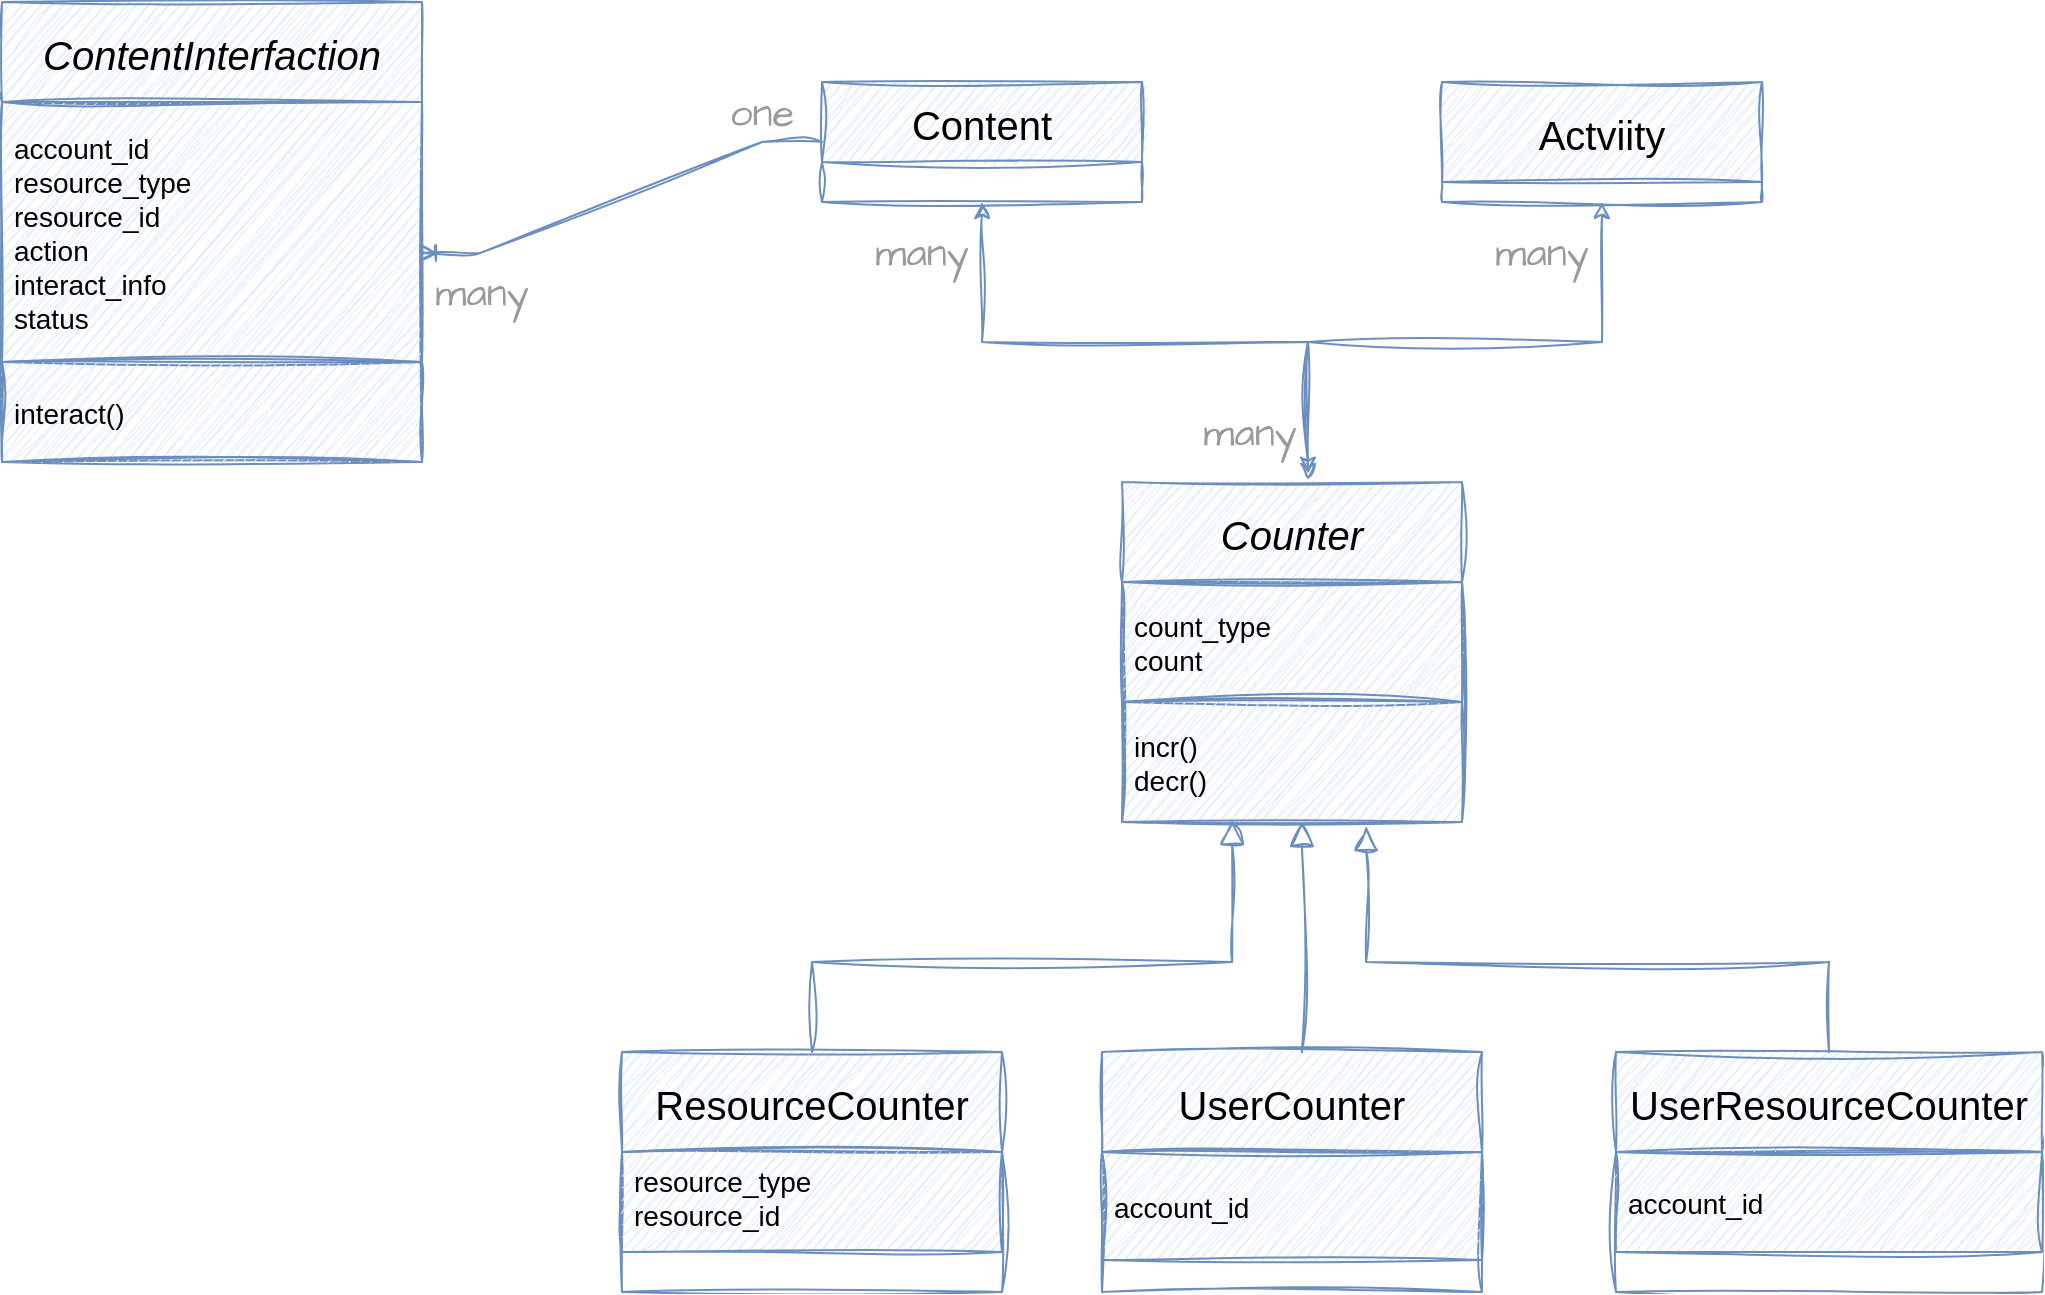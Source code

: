 <mxfile version="21.1.1" type="github">
  <diagram id="C5RBs43oDa-KdzZeNtuy" name="Page-1">
    <mxGraphModel dx="1530" dy="938" grid="1" gridSize="10" guides="1" tooltips="1" connect="1" arrows="1" fold="1" page="1" pageScale="1" pageWidth="827" pageHeight="1169" math="0" shadow="0">
      <root>
        <mxCell id="WIyWlLk6GJQsqaUBKTNV-0" />
        <mxCell id="WIyWlLk6GJQsqaUBKTNV-1" parent="WIyWlLk6GJQsqaUBKTNV-0" />
        <mxCell id="zkfFHV4jXpPFQw0GAbJ--0" value="Counter" style="swimlane;fontStyle=2;align=center;verticalAlign=middle;childLayout=stackLayout;horizontal=1;startSize=50;horizontalStack=0;resizeParent=1;resizeLast=0;collapsible=1;marginBottom=0;rounded=0;shadow=0;strokeWidth=1;fillColor=#dae8fc;strokeColor=#6c8ebf;sketch=1;curveFitting=1;jiggle=2;fontSize=20;" parent="WIyWlLk6GJQsqaUBKTNV-1" vertex="1">
          <mxGeometry x="630" y="310" width="170" height="170" as="geometry">
            <mxRectangle x="230" y="140" width="160" height="26" as="alternateBounds" />
          </mxGeometry>
        </mxCell>
        <mxCell id="zkfFHV4jXpPFQw0GAbJ--1" value="count_type&#xa;count" style="text;align=left;verticalAlign=middle;spacingLeft=4;spacingRight=4;overflow=hidden;rotatable=0;points=[[0,0.5],[1,0.5]];portConstraint=eastwest;sketch=1;curveFitting=1;jiggle=2;fontSize=14;fillColor=#dae8fc;strokeColor=#6c8ebf;" parent="zkfFHV4jXpPFQw0GAbJ--0" vertex="1">
          <mxGeometry y="50" width="170" height="60" as="geometry" />
        </mxCell>
        <mxCell id="SNMV0da7-mxv0Kt5lc5y-22" value="incr()&#xa;decr()" style="text;align=left;verticalAlign=middle;spacingLeft=4;spacingRight=4;overflow=hidden;rotatable=0;points=[[0,0.5],[1,0.5]];portConstraint=eastwest;fillColor=#dae8fc;strokeColor=#6c8ebf;sketch=1;curveFitting=1;jiggle=2;fontSize=14;" parent="zkfFHV4jXpPFQw0GAbJ--0" vertex="1">
          <mxGeometry y="110" width="170" height="60" as="geometry" />
        </mxCell>
        <mxCell id="zkfFHV4jXpPFQw0GAbJ--6" value="ResourceCounter" style="swimlane;fontStyle=0;align=center;verticalAlign=middle;childLayout=stackLayout;horizontal=1;startSize=50;horizontalStack=0;resizeParent=1;resizeLast=0;collapsible=1;marginBottom=0;rounded=0;shadow=0;strokeWidth=1;fillColor=#dae8fc;strokeColor=#6c8ebf;sketch=1;curveFitting=1;jiggle=2;fontSize=20;" parent="WIyWlLk6GJQsqaUBKTNV-1" vertex="1">
          <mxGeometry x="380" y="595" width="190" height="120" as="geometry">
            <mxRectangle x="130" y="380" width="160" height="26" as="alternateBounds" />
          </mxGeometry>
        </mxCell>
        <mxCell id="zkfFHV4jXpPFQw0GAbJ--7" value="resource_type&#xa;resource_id" style="text;align=left;verticalAlign=top;spacingLeft=4;spacingRight=4;overflow=hidden;rotatable=0;points=[[0,0.5],[1,0.5]];portConstraint=eastwest;fillColor=#dae8fc;strokeColor=#6c8ebf;sketch=1;curveFitting=1;jiggle=2;fontSize=14;" parent="zkfFHV4jXpPFQw0GAbJ--6" vertex="1">
          <mxGeometry y="50" width="190" height="50" as="geometry" />
        </mxCell>
        <mxCell id="zkfFHV4jXpPFQw0GAbJ--12" value="" style="endArrow=block;endSize=10;endFill=0;shadow=0;strokeWidth=1;rounded=0;edgeStyle=elbowEdgeStyle;elbow=vertical;fillColor=#dae8fc;strokeColor=#6c8ebf;sketch=1;curveFitting=1;jiggle=2;entryX=0.324;entryY=0.983;entryDx=0;entryDy=0;entryPerimeter=0;" parent="WIyWlLk6GJQsqaUBKTNV-1" source="zkfFHV4jXpPFQw0GAbJ--6" target="SNMV0da7-mxv0Kt5lc5y-22" edge="1">
          <mxGeometry width="160" relative="1" as="geometry">
            <mxPoint x="500" y="423" as="sourcePoint" />
            <mxPoint x="410" y="420" as="targetPoint" />
            <Array as="points">
              <mxPoint x="580" y="550" />
              <mxPoint x="590" y="580" />
              <mxPoint x="600" y="580" />
              <mxPoint x="650" y="520" />
              <mxPoint x="710" y="500" />
              <mxPoint x="690" y="530" />
            </Array>
          </mxGeometry>
        </mxCell>
        <mxCell id="zkfFHV4jXpPFQw0GAbJ--13" value="UserCounter" style="swimlane;fontStyle=0;align=center;verticalAlign=middle;childLayout=stackLayout;horizontal=1;startSize=50;horizontalStack=0;resizeParent=1;resizeLast=0;collapsible=1;marginBottom=0;rounded=0;shadow=0;strokeWidth=1;fillColor=#dae8fc;strokeColor=#6c8ebf;sketch=1;curveFitting=1;jiggle=2;fontSize=20;" parent="WIyWlLk6GJQsqaUBKTNV-1" vertex="1">
          <mxGeometry x="620" y="595" width="190" height="120" as="geometry">
            <mxRectangle x="340" y="380" width="170" height="26" as="alternateBounds" />
          </mxGeometry>
        </mxCell>
        <mxCell id="zkfFHV4jXpPFQw0GAbJ--14" value="account_id" style="text;align=left;verticalAlign=middle;spacingLeft=4;spacingRight=4;overflow=hidden;rotatable=0;points=[[0,0.5],[1,0.5]];portConstraint=eastwest;fillColor=#dae8fc;strokeColor=#6c8ebf;sketch=1;curveFitting=1;jiggle=2;fontSize=14;" parent="zkfFHV4jXpPFQw0GAbJ--13" vertex="1">
          <mxGeometry y="50" width="190" height="54" as="geometry" />
        </mxCell>
        <mxCell id="zkfFHV4jXpPFQw0GAbJ--16" value="" style="endArrow=block;endSize=10;endFill=0;shadow=0;strokeWidth=1;rounded=0;edgeStyle=elbowEdgeStyle;elbow=vertical;fillColor=#dae8fc;strokeColor=#6c8ebf;sketch=1;curveFitting=1;jiggle=2;entryX=0.529;entryY=1;entryDx=0;entryDy=0;entryPerimeter=0;" parent="WIyWlLk6GJQsqaUBKTNV-1" source="zkfFHV4jXpPFQw0GAbJ--13" target="SNMV0da7-mxv0Kt5lc5y-22" edge="1">
          <mxGeometry width="160" relative="1" as="geometry">
            <mxPoint x="510" y="593" as="sourcePoint" />
            <mxPoint x="720" y="490" as="targetPoint" />
            <Array as="points">
              <mxPoint x="720" y="630" />
              <mxPoint x="900" y="610" />
              <mxPoint x="700" y="490" />
              <mxPoint x="750" y="590" />
              <mxPoint x="710" y="570" />
            </Array>
          </mxGeometry>
        </mxCell>
        <mxCell id="SNMV0da7-mxv0Kt5lc5y-16" value="" style="edgeStyle=orthogonalEdgeStyle;rounded=0;sketch=1;hachureGap=4;jiggle=2;curveFitting=1;orthogonalLoop=1;jettySize=auto;html=1;fontFamily=Helvetica;fontSize=20;startArrow=classic;startFill=1;fillColor=#dae8fc;strokeColor=#6c8ebf;entryX=0.547;entryY=-0.006;entryDx=0;entryDy=0;entryPerimeter=0;" parent="WIyWlLk6GJQsqaUBKTNV-1" source="zkfFHV4jXpPFQw0GAbJ--17" target="zkfFHV4jXpPFQw0GAbJ--0" edge="1">
          <mxGeometry relative="1" as="geometry">
            <mxPoint x="720" y="300" as="targetPoint" />
          </mxGeometry>
        </mxCell>
        <mxCell id="zkfFHV4jXpPFQw0GAbJ--17" value="Content" style="swimlane;fontStyle=0;align=center;verticalAlign=middle;childLayout=stackLayout;horizontal=1;startSize=40;horizontalStack=0;resizeParent=1;resizeLast=0;collapsible=1;marginBottom=0;rounded=0;shadow=0;strokeWidth=1;fillColor=#dae8fc;strokeColor=#6c8ebf;sketch=1;curveFitting=1;jiggle=2;fontFamily=Helvetica;fontSize=20;" parent="WIyWlLk6GJQsqaUBKTNV-1" vertex="1" collapsed="1">
          <mxGeometry x="480" y="110" width="160" height="60" as="geometry">
            <mxRectangle x="135" y="70" width="175" height="100" as="alternateBounds" />
          </mxGeometry>
        </mxCell>
        <mxCell id="SNMV0da7-mxv0Kt5lc5y-1" value="UserResourceCounter" style="swimlane;fontStyle=0;align=center;verticalAlign=middle;childLayout=stackLayout;horizontal=1;startSize=50;horizontalStack=0;resizeParent=1;resizeLast=0;collapsible=1;marginBottom=0;rounded=0;shadow=0;strokeWidth=1;fillColor=#dae8fc;strokeColor=#6c8ebf;sketch=1;curveFitting=1;jiggle=2;fontSize=20;" parent="WIyWlLk6GJQsqaUBKTNV-1" vertex="1">
          <mxGeometry x="877" y="595" width="213" height="120" as="geometry">
            <mxRectangle x="340" y="380" width="170" height="26" as="alternateBounds" />
          </mxGeometry>
        </mxCell>
        <mxCell id="SNMV0da7-mxv0Kt5lc5y-2" value="account_id" style="text;align=left;verticalAlign=middle;spacingLeft=4;spacingRight=4;overflow=hidden;rotatable=0;points=[[0,0.5],[1,0.5]];portConstraint=eastwest;fillColor=#dae8fc;strokeColor=#6c8ebf;sketch=1;curveFitting=1;jiggle=2;fontSize=14;" parent="SNMV0da7-mxv0Kt5lc5y-1" vertex="1">
          <mxGeometry y="50" width="213" height="50" as="geometry" />
        </mxCell>
        <mxCell id="SNMV0da7-mxv0Kt5lc5y-4" value="" style="endArrow=block;endSize=10;endFill=0;shadow=0;strokeWidth=1;rounded=0;edgeStyle=elbowEdgeStyle;elbow=vertical;exitX=0.5;exitY=0;exitDx=0;exitDy=0;fillColor=#dae8fc;strokeColor=#6c8ebf;sketch=1;curveFitting=1;jiggle=2;entryX=0.718;entryY=1.033;entryDx=0;entryDy=0;entryPerimeter=0;" parent="WIyWlLk6GJQsqaUBKTNV-1" source="SNMV0da7-mxv0Kt5lc5y-1" target="SNMV0da7-mxv0Kt5lc5y-22" edge="1">
          <mxGeometry width="160" relative="1" as="geometry">
            <mxPoint x="904" y="570" as="sourcePoint" />
            <mxPoint x="930" y="550" as="targetPoint" />
            <Array as="points">
              <mxPoint x="830" y="550" />
              <mxPoint x="840" y="600" />
              <mxPoint x="910" y="590" />
              <mxPoint x="750" y="510" />
              <mxPoint x="820" y="590" />
              <mxPoint x="940" y="550" />
              <mxPoint x="1050" y="590" />
              <mxPoint x="820" y="520" />
              <mxPoint x="810" y="520" />
            </Array>
          </mxGeometry>
        </mxCell>
        <mxCell id="SNMV0da7-mxv0Kt5lc5y-18" value="" style="edgeStyle=orthogonalEdgeStyle;rounded=0;sketch=1;hachureGap=4;jiggle=2;curveFitting=1;orthogonalLoop=1;jettySize=auto;html=1;fontFamily=Helvetica;fontSize=20;startArrow=classic;startFill=1;fillColor=#dae8fc;strokeColor=#6c8ebf;entryX=0.547;entryY=-0.024;entryDx=0;entryDy=0;entryPerimeter=0;" parent="WIyWlLk6GJQsqaUBKTNV-1" source="SNMV0da7-mxv0Kt5lc5y-6" target="zkfFHV4jXpPFQw0GAbJ--0" edge="1">
          <mxGeometry relative="1" as="geometry">
            <mxPoint x="720" y="310" as="targetPoint" />
          </mxGeometry>
        </mxCell>
        <mxCell id="SNMV0da7-mxv0Kt5lc5y-6" value="Actviity" style="swimlane;fontStyle=0;align=center;verticalAlign=middle;childLayout=stackLayout;horizontal=1;startSize=50;horizontalStack=0;resizeParent=1;resizeLast=0;collapsible=1;marginBottom=0;rounded=0;shadow=0;strokeWidth=1;fillColor=#dae8fc;strokeColor=#6c8ebf;sketch=1;curveFitting=1;jiggle=2;fontSize=20;fontFamily=Helvetica;" parent="WIyWlLk6GJQsqaUBKTNV-1" vertex="1" collapsed="1">
          <mxGeometry x="790" y="110" width="160" height="60" as="geometry">
            <mxRectangle x="440" y="70" width="160" height="90" as="alternateBounds" />
          </mxGeometry>
        </mxCell>
        <mxCell id="SNMV0da7-mxv0Kt5lc5y-19" value="many" style="text;html=1;strokeColor=none;fillColor=none;align=center;verticalAlign=middle;whiteSpace=wrap;rounded=0;sketch=1;hachureGap=4;jiggle=2;curveFitting=1;fontFamily=Architects Daughter;fontSize=20;fontSource=https%3A%2F%2Ffonts.googleapis.com%2Fcss%3Ffamily%3DArchitects%2BDaughter;fontColor=#999999;" parent="WIyWlLk6GJQsqaUBKTNV-1" vertex="1">
          <mxGeometry x="500" y="180" width="60" height="30" as="geometry" />
        </mxCell>
        <mxCell id="SNMV0da7-mxv0Kt5lc5y-20" value="many" style="text;html=1;strokeColor=none;fillColor=none;align=center;verticalAlign=middle;whiteSpace=wrap;rounded=0;sketch=1;hachureGap=4;jiggle=2;curveFitting=1;fontFamily=Architects Daughter;fontSize=20;fontSource=https%3A%2F%2Ffonts.googleapis.com%2Fcss%3Ffamily%3DArchitects%2BDaughter;fontColor=#999999;" parent="WIyWlLk6GJQsqaUBKTNV-1" vertex="1">
          <mxGeometry x="810" y="180" width="60" height="30" as="geometry" />
        </mxCell>
        <mxCell id="SNMV0da7-mxv0Kt5lc5y-21" value="many" style="text;html=1;strokeColor=none;fillColor=none;align=center;verticalAlign=middle;whiteSpace=wrap;rounded=0;sketch=1;hachureGap=4;jiggle=2;curveFitting=1;fontFamily=Architects Daughter;fontSize=20;fontSource=https%3A%2F%2Ffonts.googleapis.com%2Fcss%3Ffamily%3DArchitects%2BDaughter;fontColor=#999999;" parent="WIyWlLk6GJQsqaUBKTNV-1" vertex="1">
          <mxGeometry x="664" y="270" width="60" height="30" as="geometry" />
        </mxCell>
        <mxCell id="SNMV0da7-mxv0Kt5lc5y-27" value="ContentInterfaction" style="swimlane;fontStyle=2;align=center;verticalAlign=middle;childLayout=stackLayout;horizontal=1;startSize=50;horizontalStack=0;resizeParent=1;resizeLast=0;collapsible=1;marginBottom=0;rounded=0;shadow=0;strokeWidth=1;fillColor=#dae8fc;strokeColor=#6c8ebf;sketch=1;curveFitting=1;jiggle=2;fontSize=20;" parent="WIyWlLk6GJQsqaUBKTNV-1" vertex="1">
          <mxGeometry x="70" y="70" width="210" height="230" as="geometry">
            <mxRectangle x="230" y="140" width="160" height="26" as="alternateBounds" />
          </mxGeometry>
        </mxCell>
        <mxCell id="SNMV0da7-mxv0Kt5lc5y-28" value="account_id&#xa;resource_type&#xa;resource_id&#xa;action&#xa;interact_info&#xa;status" style="text;align=left;verticalAlign=middle;spacingLeft=4;spacingRight=4;overflow=hidden;rotatable=0;points=[[0,0.5],[1,0.5]];portConstraint=eastwest;sketch=1;curveFitting=1;jiggle=2;fontSize=14;fillColor=#dae8fc;strokeColor=#6c8ebf;" parent="SNMV0da7-mxv0Kt5lc5y-27" vertex="1">
          <mxGeometry y="50" width="210" height="130" as="geometry" />
        </mxCell>
        <mxCell id="SNMV0da7-mxv0Kt5lc5y-29" value="interact()" style="text;align=left;verticalAlign=middle;spacingLeft=4;spacingRight=4;overflow=hidden;rotatable=0;points=[[0,0.5],[1,0.5]];portConstraint=eastwest;fillColor=#dae8fc;strokeColor=#6c8ebf;sketch=1;curveFitting=1;jiggle=2;fontSize=14;" parent="SNMV0da7-mxv0Kt5lc5y-27" vertex="1">
          <mxGeometry y="180" width="210" height="50" as="geometry" />
        </mxCell>
        <mxCell id="SNMV0da7-mxv0Kt5lc5y-30" value="" style="edgeStyle=entityRelationEdgeStyle;fontSize=12;html=1;endArrow=ERoneToMany;rounded=0;sketch=1;hachureGap=4;jiggle=2;curveFitting=1;fontFamily=Architects Daughter;fontSource=https%3A%2F%2Ffonts.googleapis.com%2Fcss%3Ffamily%3DArchitects%2BDaughter;fontColor=#999999;entryX=0.995;entryY=0.581;entryDx=0;entryDy=0;entryPerimeter=0;exitX=0;exitY=0.5;exitDx=0;exitDy=0;fillColor=#dae8fc;strokeColor=#6c8ebf;" parent="WIyWlLk6GJQsqaUBKTNV-1" source="zkfFHV4jXpPFQw0GAbJ--17" target="SNMV0da7-mxv0Kt5lc5y-28" edge="1">
          <mxGeometry width="100" height="100" relative="1" as="geometry">
            <mxPoint x="270" y="550" as="sourcePoint" />
            <mxPoint x="370" y="450" as="targetPoint" />
          </mxGeometry>
        </mxCell>
        <mxCell id="SNMV0da7-mxv0Kt5lc5y-31" value="many" style="text;html=1;strokeColor=none;fillColor=none;align=center;verticalAlign=middle;whiteSpace=wrap;rounded=0;sketch=1;hachureGap=4;jiggle=2;curveFitting=1;fontFamily=Architects Daughter;fontSize=20;fontSource=https%3A%2F%2Ffonts.googleapis.com%2Fcss%3Ffamily%3DArchitects%2BDaughter;fontColor=#999999;" parent="WIyWlLk6GJQsqaUBKTNV-1" vertex="1">
          <mxGeometry x="280" y="200" width="60" height="30" as="geometry" />
        </mxCell>
        <mxCell id="SNMV0da7-mxv0Kt5lc5y-32" value="one" style="text;html=1;strokeColor=none;fillColor=none;align=center;verticalAlign=middle;whiteSpace=wrap;rounded=0;sketch=1;hachureGap=4;jiggle=2;curveFitting=1;fontFamily=Architects Daughter;fontSize=20;fontSource=https%3A%2F%2Ffonts.googleapis.com%2Fcss%3Ffamily%3DArchitects%2BDaughter;fontColor=#999999;" parent="WIyWlLk6GJQsqaUBKTNV-1" vertex="1">
          <mxGeometry x="420" y="110" width="60" height="30" as="geometry" />
        </mxCell>
      </root>
    </mxGraphModel>
  </diagram>
</mxfile>
